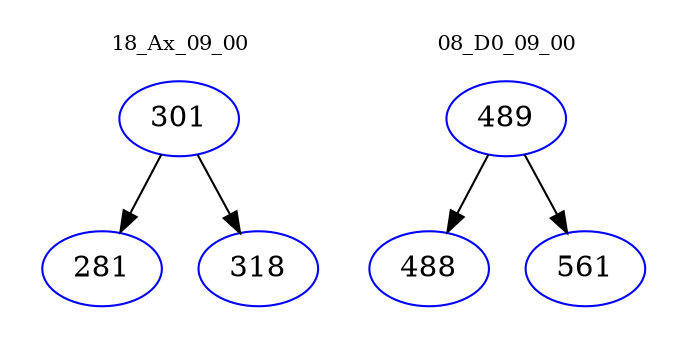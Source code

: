 digraph{
subgraph cluster_0 {
color = white
label = "18_Ax_09_00";
fontsize=10;
T0_301 [label="301", color="blue"]
T0_301 -> T0_281 [color="black"]
T0_281 [label="281", color="blue"]
T0_301 -> T0_318 [color="black"]
T0_318 [label="318", color="blue"]
}
subgraph cluster_1 {
color = white
label = "08_D0_09_00";
fontsize=10;
T1_489 [label="489", color="blue"]
T1_489 -> T1_488 [color="black"]
T1_488 [label="488", color="blue"]
T1_489 -> T1_561 [color="black"]
T1_561 [label="561", color="blue"]
}
}
